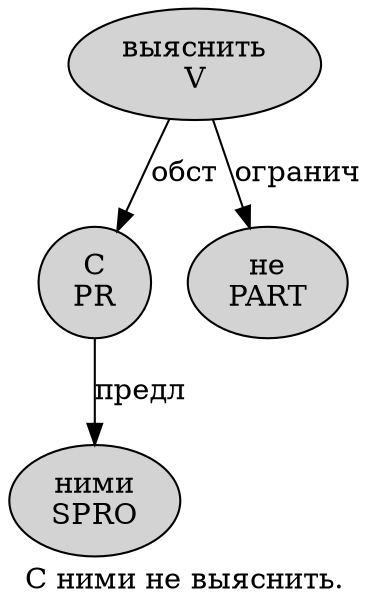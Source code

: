 digraph SENTENCE_1058 {
	graph [label="С ними не выяснить."]
	node [style=filled]
		0 [label="С
PR" color="" fillcolor=lightgray penwidth=1 shape=ellipse]
		1 [label="ними
SPRO" color="" fillcolor=lightgray penwidth=1 shape=ellipse]
		2 [label="не
PART" color="" fillcolor=lightgray penwidth=1 shape=ellipse]
		3 [label="выяснить
V" color="" fillcolor=lightgray penwidth=1 shape=ellipse]
			3 -> 0 [label="обст"]
			3 -> 2 [label="огранич"]
			0 -> 1 [label="предл"]
}